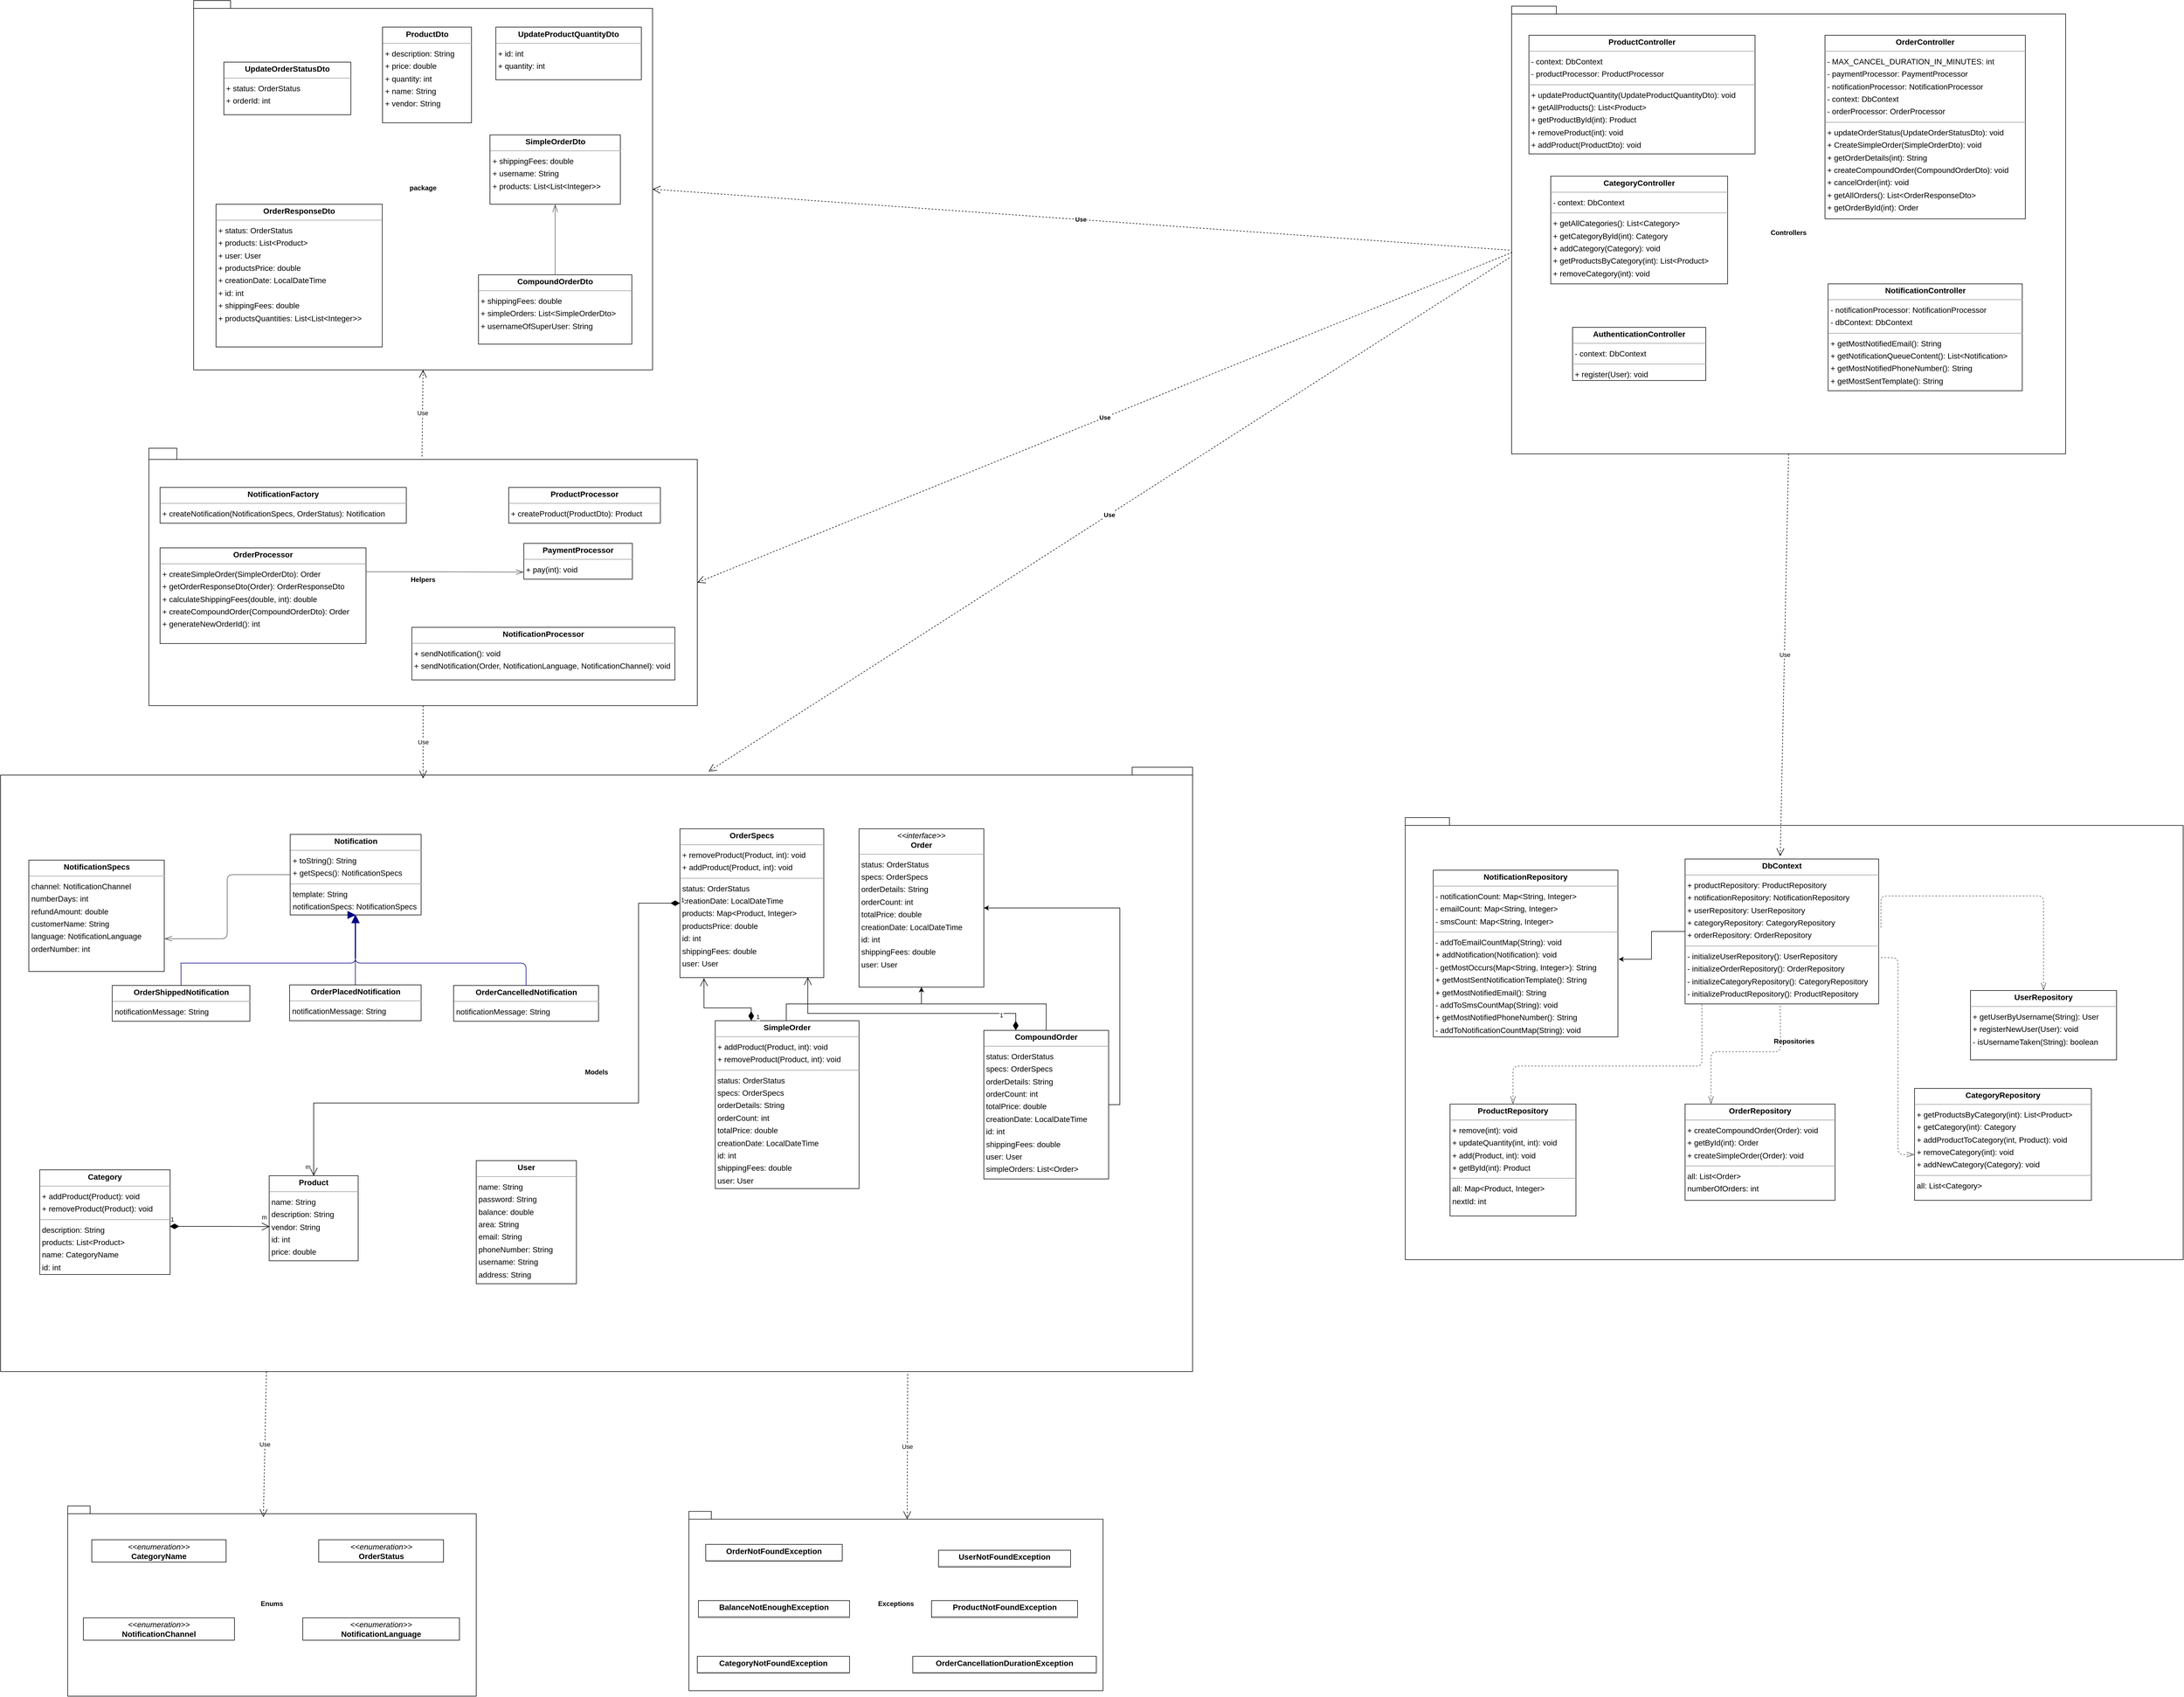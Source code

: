 <mxfile version="22.1.16" type="device">
  <diagram name="Page-1" id="X268kl-dL6FAhK9zcoyD">
    <mxGraphModel dx="5736" dy="8032" grid="1" gridSize="10" guides="1" tooltips="1" connect="1" arrows="1" fold="1" page="1" pageScale="1" pageWidth="4500" pageHeight="4500" math="0" shadow="0">
      <root>
        <mxCell id="0" />
        <mxCell id="1" parent="0" />
        <mxCell id="z_39Pu71ciSvkAZdyOoH-116" value="package" style="shape=folder;fontStyle=1;spacingTop=10;tabWidth=40;tabHeight=14;tabPosition=left;html=1;whiteSpace=wrap;" parent="1" vertex="1">
          <mxGeometry x="675" y="-3584" width="820" height="660" as="geometry" />
        </mxCell>
        <mxCell id="z_39Pu71ciSvkAZdyOoH-105" value="Controllers" style="shape=folder;fontStyle=1;spacingTop=10;tabWidth=40;tabHeight=14;tabPosition=left;html=1;whiteSpace=wrap;" parent="1" vertex="1">
          <mxGeometry x="3030" y="-3574" width="990" height="800" as="geometry" />
        </mxCell>
        <mxCell id="z_39Pu71ciSvkAZdyOoH-100" value="Repositories" style="shape=folder;fontStyle=1;spacingTop=10;tabWidth=40;tabHeight=14;tabPosition=left;html=1;whiteSpace=wrap;" parent="1" vertex="1">
          <mxGeometry x="2840" y="-2124" width="1390" height="790" as="geometry" />
        </mxCell>
        <mxCell id="z_39Pu71ciSvkAZdyOoH-70" value="Models" style="shape=folder;fontStyle=1;spacingTop=10;tabWidth=40;tabHeight=14;tabPosition=top;html=1;whiteSpace=wrap;" parent="1" vertex="1">
          <mxGeometry x="330" y="-2214" width="2130" height="1080" as="geometry" />
        </mxCell>
        <mxCell id="z_39Pu71ciSvkAZdyOoH-6" value="Enums" style="shape=folder;fontStyle=1;spacingTop=10;tabWidth=40;tabHeight=14;tabPosition=left;html=1;whiteSpace=wrap;" parent="1" vertex="1">
          <mxGeometry x="450" y="-894" width="730" height="340" as="geometry" />
        </mxCell>
        <mxCell id="z_39Pu71ciSvkAZdyOoH-2" value="&lt;p style=&quot;margin:0px;margin-top:4px;text-align:center;&quot;&gt;&lt;i&gt;&amp;lt;&amp;lt;enumeration&amp;gt;&amp;gt;&lt;/i&gt;&lt;br/&gt;&lt;b&gt;CategoryName&lt;/b&gt;&lt;/p&gt;&lt;hr size=&quot;1&quot;/&gt;&lt;p style=&quot;margin:0 0 0 4px;line-height:1.6;&quot;&gt;+ values(): CategoryName[]&lt;br/&gt;+ valueOf(String): CategoryName&lt;/p&gt;" style="verticalAlign=top;align=left;overflow=fill;fontSize=14;fontFamily=Helvetica;html=1;rounded=0;shadow=0;comic=0;labelBackgroundColor=none;strokeWidth=1;movable=1;resizable=1;rotatable=1;deletable=1;editable=1;locked=0;connectable=1;" parent="1" vertex="1">
          <mxGeometry x="493" y="-833.5" width="240" height="40" as="geometry" />
        </mxCell>
        <mxCell id="z_39Pu71ciSvkAZdyOoH-3" value="&lt;p style=&quot;margin:0px;margin-top:4px;text-align:center;&quot;&gt;&lt;i&gt;&amp;lt;&amp;lt;enumeration&amp;gt;&amp;gt;&lt;/i&gt;&lt;br/&gt;&lt;b&gt;NotificationChannel&lt;/b&gt;&lt;/p&gt;&lt;hr size=&quot;1&quot;/&gt;&lt;p style=&quot;margin:0 0 0 4px;line-height:1.6;&quot;&gt;+ valueOf(String): NotificationChannel&lt;br/&gt;+ values(): NotificationChannel[]&lt;/p&gt;" style="verticalAlign=top;align=left;overflow=fill;fontSize=14;fontFamily=Helvetica;html=1;rounded=0;shadow=0;comic=0;labelBackgroundColor=none;strokeWidth=1;" parent="1" vertex="1">
          <mxGeometry x="478" y="-694" width="270" height="40" as="geometry" />
        </mxCell>
        <mxCell id="z_39Pu71ciSvkAZdyOoH-4" value="&lt;p style=&quot;margin:0px;margin-top:4px;text-align:center;&quot;&gt;&lt;i&gt;&amp;lt;&amp;lt;enumeration&amp;gt;&amp;gt;&lt;/i&gt;&lt;br/&gt;&lt;b&gt;NotificationLanguage&lt;/b&gt;&lt;/p&gt;&lt;hr size=&quot;1&quot;/&gt;&lt;p style=&quot;margin:0 0 0 4px;line-height:1.6;&quot;&gt;+ values(): NotificationLanguage[]&lt;br/&gt;+ valueOf(String): NotificationLanguage&lt;/p&gt;" style="verticalAlign=top;align=left;overflow=fill;fontSize=14;fontFamily=Helvetica;html=1;rounded=0;shadow=0;comic=0;labelBackgroundColor=none;strokeWidth=1;" parent="1" vertex="1">
          <mxGeometry x="870" y="-694" width="280" height="40" as="geometry" />
        </mxCell>
        <mxCell id="z_39Pu71ciSvkAZdyOoH-5" value="&lt;p style=&quot;margin:0px;margin-top:4px;text-align:center;&quot;&gt;&lt;i&gt;&amp;lt;&amp;lt;enumeration&amp;gt;&amp;gt;&lt;/i&gt;&lt;br/&gt;&lt;b&gt;OrderStatus&lt;/b&gt;&lt;/p&gt;&lt;hr size=&quot;1&quot;/&gt;&lt;p style=&quot;margin:0 0 0 4px;line-height:1.6;&quot;&gt;+ values(): OrderStatus[]&lt;br/&gt;+ valueOf(String): OrderStatus&lt;/p&gt;" style="verticalAlign=top;align=left;overflow=fill;fontSize=14;fontFamily=Helvetica;html=1;rounded=0;shadow=0;comic=0;labelBackgroundColor=none;strokeWidth=1;" parent="1" vertex="1">
          <mxGeometry x="898.5" y="-833.5" width="223" height="40" as="geometry" />
        </mxCell>
        <mxCell id="z_39Pu71ciSvkAZdyOoH-13" value="Exceptions" style="shape=folder;fontStyle=1;spacingTop=10;tabWidth=40;tabHeight=14;tabPosition=left;html=1;whiteSpace=wrap;" parent="1" vertex="1">
          <mxGeometry x="1560" y="-884.25" width="740" height="320.5" as="geometry" />
        </mxCell>
        <mxCell id="z_39Pu71ciSvkAZdyOoH-7" value="&lt;p style=&quot;margin:0px;margin-top:4px;text-align:center;&quot;&gt;&lt;b&gt;BalanceNotEnoughException&lt;/b&gt;&lt;/p&gt;&lt;hr size=&quot;1&quot;/&gt;" style="verticalAlign=top;align=left;overflow=fill;fontSize=14;fontFamily=Helvetica;html=1;rounded=0;shadow=0;comic=0;labelBackgroundColor=none;strokeWidth=1;" parent="1" vertex="1">
          <mxGeometry x="1577" y="-724.75" width="270" height="30" as="geometry" />
        </mxCell>
        <mxCell id="z_39Pu71ciSvkAZdyOoH-8" value="&lt;p style=&quot;margin:0px;margin-top:4px;text-align:center;&quot;&gt;&lt;b&gt;CategoryNotFoundException&lt;/b&gt;&lt;/p&gt;&lt;hr size=&quot;1&quot;/&gt;" style="verticalAlign=top;align=left;overflow=fill;fontSize=14;fontFamily=Helvetica;html=1;rounded=0;shadow=0;comic=0;labelBackgroundColor=none;strokeWidth=1;" parent="1" vertex="1">
          <mxGeometry x="1575" y="-625.25" width="272" height="30" as="geometry" />
        </mxCell>
        <mxCell id="z_39Pu71ciSvkAZdyOoH-9" value="&lt;p style=&quot;margin:0px;margin-top:4px;text-align:center;&quot;&gt;&lt;b&gt;OrderCancellationDurationException&lt;/b&gt;&lt;/p&gt;&lt;hr size=&quot;1&quot;/&gt;" style="verticalAlign=top;align=left;overflow=fill;fontSize=14;fontFamily=Helvetica;html=1;rounded=0;shadow=0;comic=0;labelBackgroundColor=none;strokeWidth=1;" parent="1" vertex="1">
          <mxGeometry x="1960" y="-625.25" width="328" height="30" as="geometry" />
        </mxCell>
        <mxCell id="z_39Pu71ciSvkAZdyOoH-10" value="&lt;p style=&quot;margin:0px;margin-top:4px;text-align:center;&quot;&gt;&lt;b&gt;OrderNotFoundException&lt;/b&gt;&lt;/p&gt;&lt;hr size=&quot;1&quot;/&gt;" style="verticalAlign=top;align=left;overflow=fill;fontSize=14;fontFamily=Helvetica;html=1;rounded=0;shadow=0;comic=0;labelBackgroundColor=none;strokeWidth=1;" parent="1" vertex="1">
          <mxGeometry x="1590" y="-825.25" width="244" height="30" as="geometry" />
        </mxCell>
        <mxCell id="z_39Pu71ciSvkAZdyOoH-11" value="&lt;p style=&quot;margin:0px;margin-top:4px;text-align:center;&quot;&gt;&lt;b&gt;ProductNotFoundException&lt;/b&gt;&lt;/p&gt;&lt;hr size=&quot;1&quot;/&gt;" style="verticalAlign=top;align=left;overflow=fill;fontSize=14;fontFamily=Helvetica;html=1;rounded=0;shadow=0;comic=0;labelBackgroundColor=none;strokeWidth=1;" parent="1" vertex="1">
          <mxGeometry x="1993.5" y="-724.75" width="261" height="30" as="geometry" />
        </mxCell>
        <mxCell id="z_39Pu71ciSvkAZdyOoH-12" value="&lt;p style=&quot;margin:0px;margin-top:4px;text-align:center;&quot;&gt;&lt;b&gt;UserNotFoundException&lt;/b&gt;&lt;/p&gt;&lt;hr size=&quot;1&quot;/&gt;" style="verticalAlign=top;align=left;overflow=fill;fontSize=14;fontFamily=Helvetica;html=1;rounded=0;shadow=0;comic=0;labelBackgroundColor=none;strokeWidth=1;" parent="1" vertex="1">
          <mxGeometry x="2006" y="-814.75" width="236" height="30" as="geometry" />
        </mxCell>
        <mxCell id="z_39Pu71ciSvkAZdyOoH-24" value="Helpers" style="shape=folder;fontStyle=1;spacingTop=10;tabWidth=50;tabHeight=20;tabPosition=left;html=1;whiteSpace=wrap;" parent="1" vertex="1">
          <mxGeometry x="595" y="-2784" width="980" height="460" as="geometry" />
        </mxCell>
        <mxCell id="z_39Pu71ciSvkAZdyOoH-14" style="edgeStyle=orthogonalEdgeStyle;rounded=0;orthogonalLoop=1;jettySize=auto;html=1;exitX=0.5;exitY=1;exitDx=0;exitDy=0;" parent="1" source="z_39Pu71ciSvkAZdyOoH-7" target="z_39Pu71ciSvkAZdyOoH-7" edge="1">
          <mxGeometry relative="1" as="geometry" />
        </mxCell>
        <mxCell id="z_39Pu71ciSvkAZdyOoH-15" value="&lt;p style=&quot;margin:0px;margin-top:4px;text-align:center;&quot;&gt;&lt;b&gt;NotificationFactory&lt;/b&gt;&lt;/p&gt;&lt;hr size=&quot;1&quot;/&gt;&lt;p style=&quot;margin:0 0 0 4px;line-height:1.6;&quot;&gt;+ createNotification(NotificationSpecs, OrderStatus): Notification&lt;/p&gt;" style="verticalAlign=top;align=left;overflow=fill;fontSize=14;fontFamily=Helvetica;html=1;rounded=0;shadow=0;comic=0;labelBackgroundColor=none;strokeWidth=1;" parent="1" vertex="1">
          <mxGeometry x="615" y="-2714" width="440" height="64" as="geometry" />
        </mxCell>
        <mxCell id="z_39Pu71ciSvkAZdyOoH-16" value="&lt;p style=&quot;margin:0px;margin-top:4px;text-align:center;&quot;&gt;&lt;b&gt;NotificationProcessor&lt;/b&gt;&lt;/p&gt;&lt;hr size=&quot;1&quot;/&gt;&lt;p style=&quot;margin:0 0 0 4px;line-height:1.6;&quot;&gt;+ sendNotification(): void&lt;br/&gt;+ sendNotification(Order, NotificationLanguage, NotificationChannel): void&lt;/p&gt;" style="verticalAlign=top;align=left;overflow=fill;fontSize=14;fontFamily=Helvetica;html=1;rounded=0;shadow=0;comic=0;labelBackgroundColor=none;strokeWidth=1;" parent="1" vertex="1">
          <mxGeometry x="1065" y="-2464" width="470" height="94" as="geometry" />
        </mxCell>
        <mxCell id="z_39Pu71ciSvkAZdyOoH-17" value="&lt;p style=&quot;margin:0px;margin-top:4px;text-align:center;&quot;&gt;&lt;b&gt;OrderProcessor&lt;/b&gt;&lt;/p&gt;&lt;hr size=&quot;1&quot;/&gt;&lt;p style=&quot;margin:0 0 0 4px;line-height:1.6;&quot;&gt;+ createSimpleOrder(SimpleOrderDto): Order&lt;br/&gt;+ getOrderResponseDto(Order): OrderResponseDto&lt;br/&gt;+ calculateShippingFees(double, int): double&lt;br/&gt;+ createCompoundOrder(CompoundOrderDto): Order&lt;br/&gt;+ generateNewOrderId(): int&lt;/p&gt;" style="verticalAlign=top;align=left;overflow=fill;fontSize=14;fontFamily=Helvetica;html=1;rounded=0;shadow=0;comic=0;labelBackgroundColor=none;strokeWidth=1;" parent="1" vertex="1">
          <mxGeometry x="615" y="-2606" width="368" height="171" as="geometry" />
        </mxCell>
        <mxCell id="z_39Pu71ciSvkAZdyOoH-18" value="&lt;p style=&quot;margin:0px;margin-top:4px;text-align:center;&quot;&gt;&lt;b&gt;PaymentProcessor&lt;/b&gt;&lt;/p&gt;&lt;hr size=&quot;1&quot;/&gt;&lt;p style=&quot;margin:0 0 0 4px;line-height:1.6;&quot;&gt;+ pay(int): void&lt;/p&gt;" style="verticalAlign=top;align=left;overflow=fill;fontSize=14;fontFamily=Helvetica;html=1;rounded=0;shadow=0;comic=0;labelBackgroundColor=none;strokeWidth=1;" parent="1" vertex="1">
          <mxGeometry x="1265" y="-2614" width="194" height="64" as="geometry" />
        </mxCell>
        <mxCell id="z_39Pu71ciSvkAZdyOoH-19" value="&lt;p style=&quot;margin:0px;margin-top:4px;text-align:center;&quot;&gt;&lt;b&gt;ProductProcessor&lt;/b&gt;&lt;/p&gt;&lt;hr size=&quot;1&quot;/&gt;&lt;p style=&quot;margin:0 0 0 4px;line-height:1.6;&quot;&gt;+ createProduct(ProductDto): Product&lt;/p&gt;" style="verticalAlign=top;align=left;overflow=fill;fontSize=14;fontFamily=Helvetica;html=1;rounded=0;shadow=0;comic=0;labelBackgroundColor=none;strokeWidth=1;" parent="1" vertex="1">
          <mxGeometry x="1238" y="-2714" width="271" height="64" as="geometry" />
        </mxCell>
        <mxCell id="z_39Pu71ciSvkAZdyOoH-20" value="" style="html=1;rounded=1;edgeStyle=orthogonalEdgeStyle;dashed=0;startArrow=diamondThinstartSize=12;endArrow=openThin;endSize=12;strokeColor=#595959;exitX=1;exitY=0.25;exitDx=0;exitDy=0;entryX=0.000;entryY=0.803;entryDx=0;entryDy=0;" parent="1" source="z_39Pu71ciSvkAZdyOoH-17" target="z_39Pu71ciSvkAZdyOoH-18" edge="1">
          <mxGeometry width="50" height="50" relative="1" as="geometry">
            <Array as="points" />
          </mxGeometry>
        </mxCell>
        <mxCell id="z_39Pu71ciSvkAZdyOoH-25" value="&lt;p style=&quot;margin:0px;margin-top:4px;text-align:center;&quot;&gt;&lt;b&gt;Category&lt;/b&gt;&lt;/p&gt;&lt;hr size=&quot;1&quot;/&gt;&lt;p style=&quot;margin:0 0 0 4px;line-height:1.6;&quot;&gt;+ addProduct(Product): void&lt;br/&gt;+ removeProduct(Product): void&lt;/p&gt;&lt;hr size=&quot;1&quot;/&gt;&lt;p style=&quot;margin:0 0 0 4px;line-height:1.6;&quot;&gt; description: String&lt;br/&gt; products: List&amp;lt;Product&amp;gt;&lt;br/&gt; name: CategoryName&lt;br/&gt; id: int&lt;/p&gt;" style="verticalAlign=top;align=left;overflow=fill;fontSize=14;fontFamily=Helvetica;html=1;rounded=0;shadow=0;comic=0;labelBackgroundColor=none;strokeWidth=1;" parent="1" vertex="1">
          <mxGeometry x="400" y="-1494.5" width="233" height="187" as="geometry" />
        </mxCell>
        <mxCell id="ZYc5shfy5ZzfJf_vbFoQ-31" style="edgeStyle=orthogonalEdgeStyle;rounded=0;orthogonalLoop=1;jettySize=auto;html=1;exitX=0.5;exitY=0;exitDx=0;exitDy=0;entryX=0.5;entryY=1;entryDx=0;entryDy=0;" parent="1" source="z_39Pu71ciSvkAZdyOoH-26" target="z_39Pu71ciSvkAZdyOoH-29" edge="1">
          <mxGeometry relative="1" as="geometry">
            <Array as="points">
              <mxPoint x="2198.97" y="-1791" />
              <mxPoint x="1974.97" y="-1791" />
            </Array>
          </mxGeometry>
        </mxCell>
        <mxCell id="ZYc5shfy5ZzfJf_vbFoQ-32" style="edgeStyle=orthogonalEdgeStyle;rounded=0;orthogonalLoop=1;jettySize=auto;html=1;exitX=1;exitY=0.5;exitDx=0;exitDy=0;entryX=1;entryY=0.5;entryDx=0;entryDy=0;" parent="1" source="z_39Pu71ciSvkAZdyOoH-26" target="z_39Pu71ciSvkAZdyOoH-29" edge="1">
          <mxGeometry relative="1" as="geometry" />
        </mxCell>
        <mxCell id="z_39Pu71ciSvkAZdyOoH-26" value="&lt;p style=&quot;margin:0px;margin-top:4px;text-align:center;&quot;&gt;&lt;b&gt;CompoundOrder&lt;/b&gt;&lt;/p&gt;&lt;hr size=&quot;1&quot;/&gt;&lt;p style=&quot;margin:0 0 0 4px;line-height:1.6;&quot;&gt; status: OrderStatus&lt;br/&gt; specs: OrderSpecs&lt;br/&gt; orderDetails: String&lt;br/&gt; orderCount: int&lt;br/&gt; totalPrice: double&lt;br/&gt; creationDate: LocalDateTime&lt;br/&gt; id: int&lt;br/&gt; shippingFees: double&lt;br/&gt; user: User&lt;br/&gt; simpleOrders: List&amp;lt;Order&amp;gt;&lt;/p&gt;" style="verticalAlign=top;align=left;overflow=fill;fontSize=14;fontFamily=Helvetica;html=1;rounded=0;shadow=0;comic=0;labelBackgroundColor=none;strokeWidth=1;" parent="1" vertex="1">
          <mxGeometry x="2086.97" y="-1743.75" width="223" height="265.5" as="geometry" />
        </mxCell>
        <mxCell id="z_39Pu71ciSvkAZdyOoH-27" value="&lt;p style=&quot;margin:0px;margin-top:4px;text-align:center;&quot;&gt;&lt;b&gt;Notification&lt;/b&gt;&lt;/p&gt;&lt;hr size=&quot;1&quot;&gt;&lt;p style=&quot;margin:0 0 0 4px;line-height:1.6;&quot;&gt;+ toString(): String&lt;/p&gt;&lt;p style=&quot;margin:0 0 0 4px;line-height:1.6;&quot;&gt;+ getSpecs(): NotificationSpecs&lt;/p&gt;&lt;hr size=&quot;1&quot;&gt;&lt;p style=&quot;margin:0 0 0 4px;line-height:1.6;&quot;&gt; template: String&lt;br&gt; notificationSpecs: NotificationSpecs&lt;/p&gt;" style="verticalAlign=top;align=left;overflow=fill;fontSize=14;fontFamily=Helvetica;html=1;rounded=0;shadow=0;comic=0;labelBackgroundColor=none;strokeWidth=1;" parent="1" vertex="1">
          <mxGeometry x="847.5" y="-2094" width="234" height="144" as="geometry" />
        </mxCell>
        <mxCell id="z_39Pu71ciSvkAZdyOoH-28" value="&lt;p style=&quot;margin:0px;margin-top:4px;text-align:center;&quot;&gt;&lt;b&gt;NotificationSpecs&lt;/b&gt;&lt;/p&gt;&lt;hr size=&quot;1&quot;/&gt;&lt;p style=&quot;margin:0 0 0 4px;line-height:1.6;&quot;&gt; channel: NotificationChannel&lt;br/&gt; numberDays: int&lt;br/&gt; refundAmount: double&lt;br/&gt; customerName: String&lt;br/&gt; language: NotificationLanguage&lt;br/&gt; orderNumber: int&lt;/p&gt;" style="verticalAlign=top;align=left;overflow=fill;fontSize=14;fontFamily=Helvetica;html=1;rounded=0;shadow=0;comic=0;labelBackgroundColor=none;strokeWidth=1;" parent="1" vertex="1">
          <mxGeometry x="380.5" y="-2048" width="242" height="199" as="geometry" />
        </mxCell>
        <mxCell id="z_39Pu71ciSvkAZdyOoH-29" value="&lt;p style=&quot;margin:0px;margin-top:4px;text-align:center;&quot;&gt;&lt;i&gt;&amp;lt;&amp;lt;interface&amp;gt;&amp;gt;&lt;/i&gt;&lt;br/&gt;&lt;b&gt;Order&lt;/b&gt;&lt;/p&gt;&lt;hr size=&quot;1&quot;/&gt;&lt;p style=&quot;margin:0 0 0 4px;line-height:1.6;&quot;&gt; status: OrderStatus&lt;br/&gt; specs: OrderSpecs&lt;br/&gt; orderDetails: String&lt;br/&gt; orderCount: int&lt;br/&gt; totalPrice: double&lt;br/&gt; creationDate: LocalDateTime&lt;br/&gt; id: int&lt;br/&gt; shippingFees: double&lt;br/&gt; user: User&lt;/p&gt;" style="verticalAlign=top;align=left;overflow=fill;fontSize=14;fontFamily=Helvetica;html=1;rounded=0;shadow=0;comic=0;labelBackgroundColor=none;strokeWidth=1;" parent="1" vertex="1">
          <mxGeometry x="1863.97" y="-2104" width="223" height="283" as="geometry" />
        </mxCell>
        <mxCell id="z_39Pu71ciSvkAZdyOoH-30" value="&lt;p style=&quot;margin:0px;margin-top:4px;text-align:center;&quot;&gt;&lt;b&gt;OrderCancelledNotification&lt;/b&gt;&lt;/p&gt;&lt;hr size=&quot;1&quot;/&gt;&lt;p style=&quot;margin:0 0 0 4px;line-height:1.6;&quot;&gt; notificationMessage: String&lt;/p&gt;" style="verticalAlign=top;align=left;overflow=fill;fontSize=14;fontFamily=Helvetica;html=1;rounded=0;shadow=0;comic=0;labelBackgroundColor=none;strokeWidth=1;" parent="1" vertex="1">
          <mxGeometry x="1139.5" y="-1824" width="259" height="64" as="geometry" />
        </mxCell>
        <mxCell id="z_39Pu71ciSvkAZdyOoH-31" value="&lt;p style=&quot;margin:0px;margin-top:4px;text-align:center;&quot;&gt;&lt;b&gt;OrderPlacedNotification&lt;/b&gt;&lt;/p&gt;&lt;hr size=&quot;1&quot;/&gt;&lt;p style=&quot;margin:0 0 0 4px;line-height:1.6;&quot;&gt; notificationMessage: String&lt;/p&gt;" style="verticalAlign=top;align=left;overflow=fill;fontSize=14;fontFamily=Helvetica;html=1;rounded=0;shadow=0;comic=0;labelBackgroundColor=none;strokeWidth=1;" parent="1" vertex="1">
          <mxGeometry x="846.5" y="-1825" width="235" height="64" as="geometry" />
        </mxCell>
        <mxCell id="z_39Pu71ciSvkAZdyOoH-32" value="&lt;p style=&quot;margin:0px;margin-top:4px;text-align:center;&quot;&gt;&lt;b&gt;OrderShippedNotification&lt;/b&gt;&lt;/p&gt;&lt;hr size=&quot;1&quot;/&gt;&lt;p style=&quot;margin:0 0 0 4px;line-height:1.6;&quot;&gt; notificationMessage: String&lt;/p&gt;" style="verticalAlign=top;align=left;overflow=fill;fontSize=14;fontFamily=Helvetica;html=1;rounded=0;shadow=0;comic=0;labelBackgroundColor=none;strokeWidth=1;" parent="1" vertex="1">
          <mxGeometry x="529.5" y="-1824" width="246" height="64" as="geometry" />
        </mxCell>
        <mxCell id="z_39Pu71ciSvkAZdyOoH-33" value="&lt;p style=&quot;margin:0px;margin-top:4px;text-align:center;&quot;&gt;&lt;b&gt;OrderSpecs&lt;/b&gt;&lt;/p&gt;&lt;hr size=&quot;1&quot;/&gt;&lt;p style=&quot;margin:0 0 0 4px;line-height:1.6;&quot;&gt;+ removeProduct(Product, int): void&lt;br/&gt;+ addProduct(Product, int): void&lt;/p&gt;&lt;hr size=&quot;1&quot;/&gt;&lt;p style=&quot;margin:0 0 0 4px;line-height:1.6;&quot;&gt; status: OrderStatus&lt;br/&gt; creationDate: LocalDateTime&lt;br/&gt; products: Map&amp;lt;Product, Integer&amp;gt;&lt;br/&gt; productsPrice: double&lt;br/&gt; id: int&lt;br/&gt; shippingFees: double&lt;br/&gt; user: User&lt;/p&gt;" style="verticalAlign=top;align=left;overflow=fill;fontSize=14;fontFamily=Helvetica;html=1;rounded=0;shadow=0;comic=0;labelBackgroundColor=none;strokeWidth=1;" parent="1" vertex="1">
          <mxGeometry x="1543.97" y="-2104" width="257" height="266" as="geometry" />
        </mxCell>
        <mxCell id="z_39Pu71ciSvkAZdyOoH-34" value="&lt;p style=&quot;margin:0px;margin-top:4px;text-align:center;&quot;&gt;&lt;b&gt;Product&lt;/b&gt;&lt;/p&gt;&lt;hr size=&quot;1&quot;/&gt;&lt;p style=&quot;margin:0 0 0 4px;line-height:1.6;&quot;&gt; name: String&lt;br/&gt; description: String&lt;br/&gt; vendor: String&lt;br/&gt; id: int&lt;br/&gt; price: double&lt;/p&gt;" style="verticalAlign=top;align=left;overflow=fill;fontSize=14;fontFamily=Helvetica;html=1;rounded=0;shadow=0;comic=0;labelBackgroundColor=none;strokeWidth=1;" parent="1" vertex="1">
          <mxGeometry x="810" y="-1484" width="159" height="152" as="geometry" />
        </mxCell>
        <mxCell id="ZYc5shfy5ZzfJf_vbFoQ-29" style="edgeStyle=orthogonalEdgeStyle;rounded=0;orthogonalLoop=1;jettySize=auto;html=1;exitX=0.5;exitY=0;exitDx=0;exitDy=0;entryX=0.5;entryY=1;entryDx=0;entryDy=0;" parent="1" target="z_39Pu71ciSvkAZdyOoH-29" edge="1">
          <mxGeometry relative="1" as="geometry">
            <mxPoint x="1735.47" y="-1761" as="sourcePoint" />
            <Array as="points">
              <mxPoint x="1733.97" y="-1761" />
              <mxPoint x="1733.97" y="-1791" />
              <mxPoint x="1974.97" y="-1791" />
            </Array>
          </mxGeometry>
        </mxCell>
        <mxCell id="z_39Pu71ciSvkAZdyOoH-35" value="&lt;p style=&quot;margin:0px;margin-top:4px;text-align:center;&quot;&gt;&lt;b&gt;SimpleOrder&lt;/b&gt;&lt;/p&gt;&lt;hr size=&quot;1&quot;/&gt;&lt;p style=&quot;margin:0 0 0 4px;line-height:1.6;&quot;&gt;+ addProduct(Product, int): void&lt;br/&gt;+ removeProduct(Product, int): void&lt;/p&gt;&lt;hr size=&quot;1&quot;/&gt;&lt;p style=&quot;margin:0 0 0 4px;line-height:1.6;&quot;&gt; status: OrderStatus&lt;br/&gt; specs: OrderSpecs&lt;br/&gt; orderDetails: String&lt;br/&gt; orderCount: int&lt;br/&gt; totalPrice: double&lt;br/&gt; creationDate: LocalDateTime&lt;br/&gt; id: int&lt;br/&gt; shippingFees: double&lt;br/&gt; user: User&lt;/p&gt;" style="verticalAlign=top;align=left;overflow=fill;fontSize=14;fontFamily=Helvetica;html=1;rounded=0;shadow=0;comic=0;labelBackgroundColor=none;strokeWidth=1;" parent="1" vertex="1">
          <mxGeometry x="1607.03" y="-1761" width="257" height="300" as="geometry" />
        </mxCell>
        <mxCell id="z_39Pu71ciSvkAZdyOoH-36" value="&lt;p style=&quot;margin:0px;margin-top:4px;text-align:center;&quot;&gt;&lt;b&gt;User&lt;/b&gt;&lt;/p&gt;&lt;hr size=&quot;1&quot;/&gt;&lt;p style=&quot;margin:0 0 0 4px;line-height:1.6;&quot;&gt; name: String&lt;br/&gt; password: String&lt;br/&gt; balance: double&lt;br/&gt; area: String&lt;br/&gt; email: String&lt;br/&gt; phoneNumber: String&lt;br/&gt; username: String&lt;br/&gt; address: String&lt;/p&gt;" style="verticalAlign=top;align=left;overflow=fill;fontSize=14;fontFamily=Helvetica;html=1;rounded=0;shadow=0;comic=0;labelBackgroundColor=none;strokeWidth=1;" parent="1" vertex="1">
          <mxGeometry x="1180" y="-1511" width="179" height="220" as="geometry" />
        </mxCell>
        <mxCell id="z_39Pu71ciSvkAZdyOoH-50" value="" style="html=1;rounded=1;edgeStyle=orthogonalEdgeStyle;dashed=0;startArrow=diamondThinstartSize=12;endArrow=openThin;endSize=12;strokeColor=#595959;exitX=0.000;exitY=0.500;exitDx=0;exitDy=0;entryX=1.000;entryY=0.706;entryDx=0;entryDy=0;" parent="1" source="z_39Pu71ciSvkAZdyOoH-27" target="z_39Pu71ciSvkAZdyOoH-28" edge="1">
          <mxGeometry width="50" height="50" relative="1" as="geometry">
            <Array as="points" />
          </mxGeometry>
        </mxCell>
        <mxCell id="z_39Pu71ciSvkAZdyOoH-54" value="" style="html=1;rounded=1;edgeStyle=orthogonalEdgeStyle;dashed=0;startArrow=none;endArrow=block;endSize=12;strokeColor=#000082;exitX=0.500;exitY=0.000;exitDx=0;exitDy=0;entryX=0.500;entryY=1.000;entryDx=0;entryDy=0;" parent="1" source="z_39Pu71ciSvkAZdyOoH-30" target="z_39Pu71ciSvkAZdyOoH-27" edge="1">
          <mxGeometry width="50" height="50" relative="1" as="geometry">
            <Array as="points">
              <mxPoint x="1269.5" y="-1864" />
              <mxPoint x="963.5" y="-1864" />
            </Array>
          </mxGeometry>
        </mxCell>
        <mxCell id="z_39Pu71ciSvkAZdyOoH-55" value="" style="html=1;rounded=1;edgeStyle=orthogonalEdgeStyle;dashed=0;startArrow=none;endArrow=block;endSize=12;strokeColor=#000082;exitX=0.5;exitY=0;exitDx=0;exitDy=0;" parent="1" source="z_39Pu71ciSvkAZdyOoH-31" edge="1">
          <mxGeometry width="50" height="50" relative="1" as="geometry">
            <Array as="points">
              <mxPoint x="964" y="-1880" />
              <mxPoint x="964" y="-1880" />
            </Array>
            <mxPoint x="962" y="-1824" as="sourcePoint" />
            <mxPoint x="964" y="-1950" as="targetPoint" />
          </mxGeometry>
        </mxCell>
        <mxCell id="z_39Pu71ciSvkAZdyOoH-56" value="" style="html=1;rounded=1;edgeStyle=orthogonalEdgeStyle;dashed=0;startArrow=none;endArrow=block;endSize=12;strokeColor=#000082;exitX=0.500;exitY=0.000;exitDx=0;exitDy=0;entryX=0.500;entryY=1.000;entryDx=0;entryDy=0;" parent="1" source="z_39Pu71ciSvkAZdyOoH-32" target="z_39Pu71ciSvkAZdyOoH-27" edge="1">
          <mxGeometry width="50" height="50" relative="1" as="geometry">
            <Array as="points">
              <mxPoint x="651.5" y="-1864" />
              <mxPoint x="963.5" y="-1864" />
            </Array>
          </mxGeometry>
        </mxCell>
        <mxCell id="z_39Pu71ciSvkAZdyOoH-71" value="&lt;p style=&quot;margin:0px;margin-top:4px;text-align:center;&quot;&gt;&lt;b&gt;CategoryRepository&lt;/b&gt;&lt;/p&gt;&lt;hr size=&quot;1&quot;/&gt;&lt;p style=&quot;margin:0 0 0 4px;line-height:1.6;&quot;&gt;+ getProductsByCategory(int): List&amp;lt;Product&amp;gt;&lt;br/&gt;+ getCategory(int): Category&lt;br/&gt;+ addProductToCategory(int, Product): void&lt;br/&gt;+ removeCategory(int): void&lt;br/&gt;+ addNewCategory(Category): void&lt;/p&gt;&lt;hr size=&quot;1&quot;/&gt;&lt;p style=&quot;margin:0 0 0 4px;line-height:1.6;&quot;&gt; all: List&amp;lt;Category&amp;gt;&lt;/p&gt;" style="verticalAlign=top;align=left;overflow=fill;fontSize=14;fontFamily=Helvetica;html=1;rounded=0;shadow=0;comic=0;labelBackgroundColor=none;strokeWidth=1;" parent="1" vertex="1">
          <mxGeometry x="3750" y="-1640" width="316" height="200" as="geometry" />
        </mxCell>
        <mxCell id="z_39Pu71ciSvkAZdyOoH-73" value="&lt;p style=&quot;margin:0px;margin-top:4px;text-align:center;&quot;&gt;&lt;b&gt;OrderRepository&lt;/b&gt;&lt;/p&gt;&lt;hr size=&quot;1&quot;/&gt;&lt;p style=&quot;margin:0 0 0 4px;line-height:1.6;&quot;&gt;+ createCompoundOrder(Order): void&lt;br/&gt;+ getById(int): Order&lt;br/&gt;+ createSimpleOrder(Order): void&lt;/p&gt;&lt;hr size=&quot;1&quot;/&gt;&lt;p style=&quot;margin:0 0 0 4px;line-height:1.6;&quot;&gt; all: List&amp;lt;Order&amp;gt;&lt;br/&gt; numberOfOrders: int&lt;/p&gt;" style="verticalAlign=top;align=left;overflow=fill;fontSize=14;fontFamily=Helvetica;html=1;rounded=0;shadow=0;comic=0;labelBackgroundColor=none;strokeWidth=1;" parent="1" vertex="1">
          <mxGeometry x="3340" y="-1612" width="268" height="172" as="geometry" />
        </mxCell>
        <mxCell id="z_39Pu71ciSvkAZdyOoH-74" value="&lt;p style=&quot;margin:0px;margin-top:4px;text-align:center;&quot;&gt;&lt;b&gt;ProductRepository&lt;/b&gt;&lt;/p&gt;&lt;hr size=&quot;1&quot;/&gt;&lt;p style=&quot;margin:0 0 0 4px;line-height:1.6;&quot;&gt;+ remove(int): void&lt;br/&gt;+ updateQuantity(int, int): void&lt;br/&gt;+ add(Product, int): void&lt;br/&gt;+ getById(int): Product&lt;/p&gt;&lt;hr size=&quot;1&quot;/&gt;&lt;p style=&quot;margin:0 0 0 4px;line-height:1.6;&quot;&gt; all: Map&amp;lt;Product, Integer&amp;gt;&lt;br/&gt; nextId: int&lt;/p&gt;" style="verticalAlign=top;align=left;overflow=fill;fontSize=14;fontFamily=Helvetica;html=1;rounded=0;shadow=0;comic=0;labelBackgroundColor=none;strokeWidth=1;" parent="1" vertex="1">
          <mxGeometry x="2920" y="-1612" width="225" height="200" as="geometry" />
        </mxCell>
        <mxCell id="z_39Pu71ciSvkAZdyOoH-75" value="&lt;p style=&quot;margin:0px;margin-top:4px;text-align:center;&quot;&gt;&lt;b&gt;UserRepository&lt;/b&gt;&lt;/p&gt;&lt;hr size=&quot;1&quot;/&gt;&lt;p style=&quot;margin:0 0 0 4px;line-height:1.6;&quot;&gt;+ getUserByUsername(String): User&lt;br/&gt;+ registerNewUser(User): void&lt;br/&gt;- isUsernameTaken(String): boolean&lt;/p&gt;" style="verticalAlign=top;align=left;overflow=fill;fontSize=14;fontFamily=Helvetica;html=1;rounded=0;shadow=0;comic=0;labelBackgroundColor=none;strokeWidth=1;" parent="1" vertex="1">
          <mxGeometry x="3850" y="-1815" width="261" height="124" as="geometry" />
        </mxCell>
        <mxCell id="z_39Pu71ciSvkAZdyOoH-80" value="" style="html=1;rounded=1;edgeStyle=orthogonalEdgeStyle;dashed=1;startArrow=none;endArrow=openThin;endSize=12;strokeColor=#595959;exitX=1.000;exitY=0.710;exitDx=0;exitDy=0;entryX=0.000;entryY=0.591;entryDx=0;entryDy=0;" parent="1" target="z_39Pu71ciSvkAZdyOoH-71" edge="1">
          <mxGeometry width="50" height="50" relative="1" as="geometry">
            <Array as="points" />
            <mxPoint x="3690" y="-1873.95" as="sourcePoint" />
          </mxGeometry>
        </mxCell>
        <mxCell id="z_39Pu71ciSvkAZdyOoH-86" value="" style="html=1;rounded=1;edgeStyle=orthogonalEdgeStyle;dashed=1;startArrow=none;endArrow=openThin;endSize=12;strokeColor=#595959;entryX=0.173;entryY=0.000;entryDx=0;entryDy=0;" parent="1" target="z_39Pu71ciSvkAZdyOoH-73" edge="1">
          <mxGeometry width="50" height="50" relative="1" as="geometry">
            <Array as="points" />
            <mxPoint x="3510.0" y="-1800" as="sourcePoint" />
          </mxGeometry>
        </mxCell>
        <mxCell id="z_39Pu71ciSvkAZdyOoH-92" value="" style="html=1;rounded=1;edgeStyle=orthogonalEdgeStyle;dashed=1;startArrow=none;endArrow=openThin;endSize=12;strokeColor=#595959;exitX=0.087;exitY=1.004;exitDx=0;exitDy=0;entryX=0.5;entryY=0;entryDx=0;entryDy=0;exitPerimeter=0;" parent="1" source="ozPsrXtaEzwnSQiqV_UA-1" target="z_39Pu71ciSvkAZdyOoH-74" edge="1">
          <mxGeometry width="50" height="50" relative="1" as="geometry">
            <Array as="points">
              <mxPoint x="3370" y="-1680" />
              <mxPoint x="3033" y="-1680" />
            </Array>
            <mxPoint x="3330" y="-1927.5" as="sourcePoint" />
          </mxGeometry>
        </mxCell>
        <mxCell id="z_39Pu71ciSvkAZdyOoH-98" value="" style="html=1;rounded=1;edgeStyle=orthogonalEdgeStyle;dashed=1;startArrow=none;endArrow=openThin;endSize=12;strokeColor=#595959;exitX=1;exitY=0.5;exitDx=0;exitDy=0;entryX=0.5;entryY=0;entryDx=0;entryDy=0;" parent="1" target="z_39Pu71ciSvkAZdyOoH-75" edge="1">
          <mxGeometry width="50" height="50" relative="1" as="geometry">
            <Array as="points">
              <mxPoint x="3980" y="-1984" />
            </Array>
            <mxPoint x="3690" y="-1927.5" as="sourcePoint" />
          </mxGeometry>
        </mxCell>
        <mxCell id="z_39Pu71ciSvkAZdyOoH-101" value="&lt;p style=&quot;margin:0px;margin-top:4px;text-align:center;&quot;&gt;&lt;b&gt;AuthenticationController&lt;/b&gt;&lt;/p&gt;&lt;hr size=&quot;1&quot;/&gt;&lt;p style=&quot;margin:0 0 0 4px;line-height:1.6;&quot;&gt;- context: DbContext&lt;/p&gt;&lt;hr size=&quot;1&quot;/&gt;&lt;p style=&quot;margin:0 0 0 4px;line-height:1.6;&quot;&gt;+ register(User): void&lt;/p&gt;" style="verticalAlign=top;align=left;overflow=fill;fontSize=14;fontFamily=Helvetica;html=1;rounded=0;shadow=0;comic=0;labelBackgroundColor=none;strokeWidth=1;" parent="1" vertex="1">
          <mxGeometry x="3139" y="-3000" width="238" height="95" as="geometry" />
        </mxCell>
        <mxCell id="z_39Pu71ciSvkAZdyOoH-102" value="&lt;p style=&quot;margin:0px;margin-top:4px;text-align:center;&quot;&gt;&lt;b&gt;CategoryController&lt;/b&gt;&lt;/p&gt;&lt;hr size=&quot;1&quot;/&gt;&lt;p style=&quot;margin:0 0 0 4px;line-height:1.6;&quot;&gt;- context: DbContext&lt;/p&gt;&lt;hr size=&quot;1&quot;/&gt;&lt;p style=&quot;margin:0 0 0 4px;line-height:1.6;&quot;&gt;+ getAllCategories(): List&amp;lt;Category&amp;gt;&lt;br/&gt;+ getCategoryById(int): Category&lt;br/&gt;+ addCategory(Category): void&lt;br/&gt;+ getProductsByCategory(int): List&amp;lt;Product&amp;gt;&lt;br/&gt;+ removeCategory(int): void&lt;/p&gt;" style="verticalAlign=top;align=left;overflow=fill;fontSize=14;fontFamily=Helvetica;html=1;rounded=0;shadow=0;comic=0;labelBackgroundColor=none;strokeWidth=1;" parent="1" vertex="1">
          <mxGeometry x="3100" y="-3270.25" width="316" height="192.5" as="geometry" />
        </mxCell>
        <mxCell id="z_39Pu71ciSvkAZdyOoH-103" value="&lt;p style=&quot;margin:0px;margin-top:4px;text-align:center;&quot;&gt;&lt;b&gt;OrderController&lt;/b&gt;&lt;/p&gt;&lt;hr size=&quot;1&quot;/&gt;&lt;p style=&quot;margin:0 0 0 4px;line-height:1.6;&quot;&gt;- MAX_CANCEL_DURATION_IN_MINUTES: int&lt;br/&gt;- paymentProcessor: PaymentProcessor&lt;br/&gt;- notificationProcessor: NotificationProcessor&lt;br/&gt;- context: DbContext&lt;br/&gt;- orderProcessor: OrderProcessor&lt;/p&gt;&lt;hr size=&quot;1&quot;/&gt;&lt;p style=&quot;margin:0 0 0 4px;line-height:1.6;&quot;&gt;+ updateOrderStatus(UpdateOrderStatusDto): void&lt;br/&gt;+ CreateSimpleOrder(SimpleOrderDto): void&lt;br/&gt;+ getOrderDetails(int): String&lt;br/&gt;+ createCompoundOrder(CompoundOrderDto): void&lt;br/&gt;+ cancelOrder(int): void&lt;br/&gt;+ getAllOrders(): List&amp;lt;OrderResponseDto&amp;gt;&lt;br/&gt;+ getOrderById(int): Order&lt;/p&gt;" style="verticalAlign=top;align=left;overflow=fill;fontSize=14;fontFamily=Helvetica;html=1;rounded=0;shadow=0;comic=0;labelBackgroundColor=none;strokeWidth=1;" parent="1" vertex="1">
          <mxGeometry x="3590" y="-3522" width="358" height="328" as="geometry" />
        </mxCell>
        <mxCell id="z_39Pu71ciSvkAZdyOoH-104" value="&lt;p style=&quot;margin:0px;margin-top:4px;text-align:center;&quot;&gt;&lt;b&gt;ProductController&lt;/b&gt;&lt;/p&gt;&lt;hr size=&quot;1&quot;/&gt;&lt;p style=&quot;margin:0 0 0 4px;line-height:1.6;&quot;&gt;- context: DbContext&lt;br/&gt;- productProcessor: ProductProcessor&lt;/p&gt;&lt;hr size=&quot;1&quot;/&gt;&lt;p style=&quot;margin:0 0 0 4px;line-height:1.6;&quot;&gt;+ updateProductQuantity(UpdateProductQuantityDto): void&lt;br/&gt;+ getAllProducts(): List&amp;lt;Product&amp;gt;&lt;br/&gt;+ getProductById(int): Product&lt;br/&gt;+ removeProduct(int): void&lt;br/&gt;+ addProduct(ProductDto): void&lt;/p&gt;" style="verticalAlign=top;align=left;overflow=fill;fontSize=14;fontFamily=Helvetica;html=1;rounded=0;shadow=0;comic=0;labelBackgroundColor=none;strokeWidth=1;" parent="1" vertex="1">
          <mxGeometry x="3061" y="-3522" width="404" height="212" as="geometry" />
        </mxCell>
        <mxCell id="z_39Pu71ciSvkAZdyOoH-106" value="&lt;p style=&quot;margin:0px;margin-top:4px;text-align:center;&quot;&gt;&lt;b&gt;CompoundOrderDto&lt;/b&gt;&lt;/p&gt;&lt;hr size=&quot;1&quot;/&gt;&lt;p style=&quot;margin:0 0 0 4px;line-height:1.6;&quot;&gt;+ shippingFees: double&lt;br/&gt;+ simpleOrders: List&amp;lt;SimpleOrderDto&amp;gt;&lt;br/&gt;+ usernameOfSuperUser: String&lt;/p&gt;" style="verticalAlign=top;align=left;overflow=fill;fontSize=14;fontFamily=Helvetica;html=1;rounded=0;shadow=0;comic=0;labelBackgroundColor=none;strokeWidth=1;" parent="1" vertex="1">
          <mxGeometry x="1184" y="-3094" width="274" height="124" as="geometry" />
        </mxCell>
        <mxCell id="z_39Pu71ciSvkAZdyOoH-107" value="&lt;p style=&quot;margin:0px;margin-top:4px;text-align:center;&quot;&gt;&lt;b&gt;OrderResponseDto&lt;/b&gt;&lt;/p&gt;&lt;hr size=&quot;1&quot;/&gt;&lt;p style=&quot;margin:0 0 0 4px;line-height:1.6;&quot;&gt;+ status: OrderStatus&lt;br/&gt;+ products: List&amp;lt;Product&amp;gt;&lt;br/&gt;+ user: User&lt;br/&gt;+ productsPrice: double&lt;br/&gt;+ creationDate: LocalDateTime&lt;br/&gt;+ id: int&lt;br/&gt;+ shippingFees: double&lt;br/&gt;+ productsQuantities: List&amp;lt;List&amp;lt;Integer&amp;gt;&amp;gt;&lt;/p&gt;" style="verticalAlign=top;align=left;overflow=fill;fontSize=14;fontFamily=Helvetica;html=1;rounded=0;shadow=0;comic=0;labelBackgroundColor=none;strokeWidth=1;" parent="1" vertex="1">
          <mxGeometry x="715" y="-3220" width="297" height="255" as="geometry" />
        </mxCell>
        <mxCell id="z_39Pu71ciSvkAZdyOoH-108" value="&lt;p style=&quot;margin:0px;margin-top:4px;text-align:center;&quot;&gt;&lt;b&gt;ProductDto&lt;/b&gt;&lt;/p&gt;&lt;hr size=&quot;1&quot;/&gt;&lt;p style=&quot;margin:0 0 0 4px;line-height:1.6;&quot;&gt;+ description: String&lt;br/&gt;+ price: double&lt;br/&gt;+ quantity: int&lt;br/&gt;+ name: String&lt;br/&gt;+ vendor: String&lt;/p&gt;" style="verticalAlign=top;align=left;overflow=fill;fontSize=14;fontFamily=Helvetica;html=1;rounded=0;shadow=0;comic=0;labelBackgroundColor=none;strokeWidth=1;" parent="1" vertex="1">
          <mxGeometry x="1012.5" y="-3536.5" width="159" height="171" as="geometry" />
        </mxCell>
        <mxCell id="z_39Pu71ciSvkAZdyOoH-109" value="&lt;p style=&quot;margin:0px;margin-top:4px;text-align:center;&quot;&gt;&lt;b&gt;SimpleOrderDto&lt;/b&gt;&lt;/p&gt;&lt;hr size=&quot;1&quot;/&gt;&lt;p style=&quot;margin:0 0 0 4px;line-height:1.6;&quot;&gt;+ shippingFees: double&lt;br/&gt;+ username: String&lt;br/&gt;+ products: List&amp;lt;List&amp;lt;Integer&amp;gt;&amp;gt;&lt;/p&gt;" style="verticalAlign=top;align=left;overflow=fill;fontSize=14;fontFamily=Helvetica;html=1;rounded=0;shadow=0;comic=0;labelBackgroundColor=none;strokeWidth=1;" parent="1" vertex="1">
          <mxGeometry x="1204.5" y="-3344" width="233" height="124" as="geometry" />
        </mxCell>
        <mxCell id="z_39Pu71ciSvkAZdyOoH-110" value="&lt;p style=&quot;margin:0px;margin-top:4px;text-align:center;&quot;&gt;&lt;b&gt;UpdateOrderStatusDto&lt;/b&gt;&lt;/p&gt;&lt;hr size=&quot;1&quot;/&gt;&lt;p style=&quot;margin:0 0 0 4px;line-height:1.6;&quot;&gt;+ status: OrderStatus&lt;br/&gt;+ orderId: int&lt;/p&gt;" style="verticalAlign=top;align=left;overflow=fill;fontSize=14;fontFamily=Helvetica;html=1;rounded=0;shadow=0;comic=0;labelBackgroundColor=none;strokeWidth=1;" parent="1" vertex="1">
          <mxGeometry x="728.97" y="-3474" width="227" height="94" as="geometry" />
        </mxCell>
        <mxCell id="z_39Pu71ciSvkAZdyOoH-111" value="&lt;p style=&quot;margin:0px;margin-top:4px;text-align:center;&quot;&gt;&lt;b&gt;UpdateProductQuantityDto&lt;/b&gt;&lt;/p&gt;&lt;hr size=&quot;1&quot;/&gt;&lt;p style=&quot;margin:0 0 0 4px;line-height:1.6;&quot;&gt;+ id: int&lt;br/&gt;+ quantity: int&lt;/p&gt;" style="verticalAlign=top;align=left;overflow=fill;fontSize=14;fontFamily=Helvetica;html=1;rounded=0;shadow=0;comic=0;labelBackgroundColor=none;strokeWidth=1;" parent="1" vertex="1">
          <mxGeometry x="1215" y="-3536.5" width="260" height="94" as="geometry" />
        </mxCell>
        <mxCell id="z_39Pu71ciSvkAZdyOoH-112" value="" style="html=1;rounded=1;edgeStyle=orthogonalEdgeStyle;dashed=0;startArrow=diamondThinstartSize=12;endArrow=openThin;endSize=12;strokeColor=#595959;exitX=0.500;exitY=0.000;exitDx=0;exitDy=0;entryX=0.500;entryY=1.000;entryDx=0;entryDy=0;" parent="1" source="z_39Pu71ciSvkAZdyOoH-106" target="z_39Pu71ciSvkAZdyOoH-109" edge="1">
          <mxGeometry width="50" height="50" relative="1" as="geometry">
            <Array as="points">
              <mxPoint x="1321" y="-3210" />
            </Array>
          </mxGeometry>
        </mxCell>
        <mxCell id="ZYc5shfy5ZzfJf_vbFoQ-35" value="1" style="endArrow=open;html=1;endSize=12;startArrow=diamondThin;startSize=14;startFill=1;edgeStyle=orthogonalEdgeStyle;align=left;verticalAlign=bottom;rounded=0;exitX=0.997;exitY=0.54;exitDx=0;exitDy=0;exitPerimeter=0;entryX=0.005;entryY=0.598;entryDx=0;entryDy=0;entryPerimeter=0;" parent="1" source="z_39Pu71ciSvkAZdyOoH-25" target="z_39Pu71ciSvkAZdyOoH-34" edge="1">
          <mxGeometry x="-1" y="3" relative="1" as="geometry">
            <mxPoint x="640" y="-1394" as="sourcePoint" />
            <mxPoint x="800" y="-1394" as="targetPoint" />
            <Array as="points">
              <mxPoint x="730" y="-1394" />
            </Array>
          </mxGeometry>
        </mxCell>
        <mxCell id="ZYc5shfy5ZzfJf_vbFoQ-37" value="m" style="edgeLabel;html=1;align=center;verticalAlign=middle;resizable=0;points=[];" parent="ZYc5shfy5ZzfJf_vbFoQ-35" vertex="1" connectable="0">
          <mxGeometry x="-0.992" y="15" relative="1" as="geometry">
            <mxPoint x="168" y="-2" as="offset" />
          </mxGeometry>
        </mxCell>
        <mxCell id="ZYc5shfy5ZzfJf_vbFoQ-43" value="1" style="endArrow=open;html=1;endSize=12;startArrow=diamondThin;startSize=14;startFill=1;edgeStyle=orthogonalEdgeStyle;align=left;verticalAlign=bottom;rounded=0;entryX=0.5;entryY=0;entryDx=0;entryDy=0;exitX=0;exitY=0.5;exitDx=0;exitDy=0;" parent="1" source="z_39Pu71ciSvkAZdyOoH-33" target="z_39Pu71ciSvkAZdyOoH-34" edge="1">
          <mxGeometry x="-1" y="3" relative="1" as="geometry">
            <mxPoint x="1100" y="-1624" as="sourcePoint" />
            <mxPoint x="1260" y="-1624" as="targetPoint" />
            <Array as="points">
              <mxPoint x="1470" y="-1971" />
              <mxPoint x="1470" y="-1614" />
              <mxPoint x="890" y="-1614" />
            </Array>
          </mxGeometry>
        </mxCell>
        <mxCell id="ZYc5shfy5ZzfJf_vbFoQ-44" value="m" style="edgeLabel;html=1;align=center;verticalAlign=middle;resizable=0;points=[];" parent="1" vertex="1" connectable="0">
          <mxGeometry x="829.998" y="-1384.0" as="geometry">
            <mxPoint x="49" y="-116" as="offset" />
          </mxGeometry>
        </mxCell>
        <mxCell id="ZYc5shfy5ZzfJf_vbFoQ-46" value="1" style="endArrow=open;html=1;endSize=12;startArrow=diamondThin;startSize=14;startFill=1;edgeStyle=orthogonalEdgeStyle;align=top;verticalAlign=top;rounded=0;entryX=0.167;entryY=1.004;entryDx=0;entryDy=0;entryPerimeter=0;exitX=0.25;exitY=0;exitDx=0;exitDy=0;" parent="1" source="z_39Pu71ciSvkAZdyOoH-35" target="z_39Pu71ciSvkAZdyOoH-33" edge="1">
          <mxGeometry x="-0.75" y="-10" relative="1" as="geometry">
            <mxPoint x="1900" y="-1584" as="sourcePoint" />
            <mxPoint x="2060" y="-1584" as="targetPoint" />
            <Array as="points">
              <mxPoint x="1671" y="-1784" />
              <mxPoint x="1587" y="-1784" />
            </Array>
            <mxPoint as="offset" />
          </mxGeometry>
        </mxCell>
        <mxCell id="ZYc5shfy5ZzfJf_vbFoQ-49" value="1" style="endArrow=open;html=1;endSize=12;startArrow=diamondThin;startSize=14;startFill=1;edgeStyle=orthogonalEdgeStyle;align=top;verticalAlign=top;rounded=0;exitX=0.25;exitY=0;exitDx=0;exitDy=0;entryX=0.889;entryY=0.997;entryDx=0;entryDy=0;entryPerimeter=0;" parent="1" target="z_39Pu71ciSvkAZdyOoH-33" edge="1">
          <mxGeometry x="-0.75" y="-10" relative="1" as="geometry">
            <mxPoint x="2144" y="-1743.75" as="sourcePoint" />
            <mxPoint x="2060" y="-1819.75" as="targetPoint" />
            <Array as="points">
              <mxPoint x="2144" y="-1774" />
              <mxPoint x="1772" y="-1774" />
            </Array>
            <mxPoint as="offset" />
          </mxGeometry>
        </mxCell>
        <mxCell id="ZYc5shfy5ZzfJf_vbFoQ-50" value="Use" style="endArrow=open;endSize=12;dashed=1;html=1;rounded=0;entryX=0.5;entryY=0;entryDx=0;entryDy=0;exitX=0.5;exitY=1;exitDx=0;exitDy=0;exitPerimeter=0;" parent="1" source="z_39Pu71ciSvkAZdyOoH-105" edge="1">
          <mxGeometry width="160" relative="1" as="geometry">
            <mxPoint x="3500" y="-2314" as="sourcePoint" />
            <mxPoint x="3510" y="-2055" as="targetPoint" />
          </mxGeometry>
        </mxCell>
        <mxCell id="ZYc5shfy5ZzfJf_vbFoQ-51" value="Use" style="endArrow=open;endSize=12;dashed=1;html=1;rounded=0;exitX=-0.004;exitY=0.545;exitDx=0;exitDy=0;exitPerimeter=0;entryX=0;entryY=0;entryDx=820;entryDy=337;entryPerimeter=0;fontStyle=1" parent="1" source="z_39Pu71ciSvkAZdyOoH-105" target="z_39Pu71ciSvkAZdyOoH-116" edge="1">
          <mxGeometry width="160" relative="1" as="geometry">
            <mxPoint x="2902.49" y="-2464.75" as="sourcePoint" />
            <mxPoint x="3330" y="-2370.63" as="targetPoint" />
          </mxGeometry>
        </mxCell>
        <mxCell id="ZYc5shfy5ZzfJf_vbFoQ-53" value="Use" style="endArrow=open;endSize=12;dashed=1;html=1;rounded=0;exitX=0.001;exitY=0.55;exitDx=0;exitDy=0;exitPerimeter=0;entryX=0;entryY=0;entryDx=980.0;entryDy=240.0;entryPerimeter=0;fontStyle=1" parent="1" source="z_39Pu71ciSvkAZdyOoH-105" target="z_39Pu71ciSvkAZdyOoH-24" edge="1">
          <mxGeometry width="160" relative="1" as="geometry">
            <mxPoint x="3246" y="-2505" as="sourcePoint" />
            <mxPoint x="1710" y="-2514" as="targetPoint" />
          </mxGeometry>
        </mxCell>
        <mxCell id="ZYc5shfy5ZzfJf_vbFoQ-54" value="Use" style="endArrow=open;endSize=12;dashed=1;html=1;rounded=0;exitX=0.223;exitY=1;exitDx=0;exitDy=0;exitPerimeter=0;entryX=0.479;entryY=0.059;entryDx=0;entryDy=0;entryPerimeter=0;" parent="1" source="z_39Pu71ciSvkAZdyOoH-70" target="z_39Pu71ciSvkAZdyOoH-6" edge="1">
          <mxGeometry width="160" relative="1" as="geometry">
            <mxPoint x="730" y="-1014" as="sourcePoint" />
            <mxPoint x="890" y="-1014" as="targetPoint" />
          </mxGeometry>
        </mxCell>
        <mxCell id="ZYc5shfy5ZzfJf_vbFoQ-57" value="Use" style="endArrow=open;endSize=12;dashed=1;html=1;rounded=0;exitX=0.761;exitY=1.004;exitDx=0;exitDy=0;exitPerimeter=0;entryX=0;entryY=0;entryDx=390;entryDy=14;entryPerimeter=0;" parent="1" source="z_39Pu71ciSvkAZdyOoH-70" target="z_39Pu71ciSvkAZdyOoH-13" edge="1">
          <mxGeometry width="160" relative="1" as="geometry">
            <mxPoint x="1342.5" y="-1093.5" as="sourcePoint" />
            <mxPoint x="1337.5" y="-833.5" as="targetPoint" />
          </mxGeometry>
        </mxCell>
        <mxCell id="ZYc5shfy5ZzfJf_vbFoQ-58" value="Use" style="endArrow=open;endSize=12;dashed=1;html=1;rounded=0;exitX=-0.004;exitY=0.562;exitDx=0;exitDy=0;exitPerimeter=0;entryX=0.594;entryY=0.007;entryDx=0;entryDy=0;entryPerimeter=0;fontStyle=1" parent="1" source="z_39Pu71ciSvkAZdyOoH-105" target="z_39Pu71ciSvkAZdyOoH-70" edge="1">
          <mxGeometry width="160" relative="1" as="geometry">
            <mxPoint x="3030" y="-2897" as="sourcePoint" />
            <mxPoint x="1582" y="-2264" as="targetPoint" />
          </mxGeometry>
        </mxCell>
        <mxCell id="ZYc5shfy5ZzfJf_vbFoQ-59" value="Use" style="endArrow=open;endSize=12;dashed=1;html=1;rounded=0;exitX=0.5;exitY=1;exitDx=0;exitDy=0;exitPerimeter=0;" parent="1" source="z_39Pu71ciSvkAZdyOoH-24" edge="1">
          <mxGeometry width="160" relative="1" as="geometry">
            <mxPoint x="740" y="-2264" as="sourcePoint" />
            <mxPoint x="1085" y="-2194" as="targetPoint" />
          </mxGeometry>
        </mxCell>
        <mxCell id="ZYc5shfy5ZzfJf_vbFoQ-60" value="Use" style="endArrow=open;endSize=12;dashed=1;html=1;rounded=0;entryX=0.5;entryY=1;entryDx=0;entryDy=0;entryPerimeter=0;exitX=0.498;exitY=0.032;exitDx=0;exitDy=0;exitPerimeter=0;" parent="1" source="z_39Pu71ciSvkAZdyOoH-24" target="z_39Pu71ciSvkAZdyOoH-116" edge="1">
          <mxGeometry width="160" relative="1" as="geometry">
            <mxPoint x="470" y="-2894" as="sourcePoint" />
            <mxPoint x="630" y="-2894" as="targetPoint" />
          </mxGeometry>
        </mxCell>
        <mxCell id="b16GQGhjPb-zxP0xf7DP-1" value="&lt;p style=&quot;margin:0px;margin-top:4px;text-align:center;&quot;&gt;&lt;b&gt;NotificationRepository&lt;/b&gt;&lt;/p&gt;&lt;hr size=&quot;1&quot;/&gt;&lt;p style=&quot;margin:0 0 0 4px;line-height:1.6;&quot;&gt;- notificationCount: Map&amp;lt;String, Integer&amp;gt;&lt;br/&gt;- emailCount: Map&amp;lt;String, Integer&amp;gt;&lt;br/&gt;- smsCount: Map&amp;lt;String, Integer&amp;gt;&lt;/p&gt;&lt;hr size=&quot;1&quot;/&gt;&lt;p style=&quot;margin:0 0 0 4px;line-height:1.6;&quot;&gt;- addToEmailCountMap(String): void&lt;br/&gt;+ addNotification(Notification): void&lt;br/&gt;- getMostOccurs(Map&amp;lt;String, Integer&amp;gt;): String&lt;br/&gt;+ getMostSentNotificationTemplate(): String&lt;br/&gt;+ getMostNotifiedEmail(): String&lt;br/&gt;- addToSmsCountMap(String): void&lt;br/&gt;+ getMostNotifiedPhoneNumber(): String&lt;br/&gt;- addToNotificationCountMap(String): void&lt;/p&gt;" style="verticalAlign=top;align=left;overflow=fill;fontSize=14;fontFamily=Helvetica;html=1;rounded=0;shadow=0;comic=0;labelBackgroundColor=none;strokeWidth=1;" parent="1" vertex="1">
          <mxGeometry x="2890" y="-2030" width="330" height="298" as="geometry" />
        </mxCell>
        <mxCell id="ozPsrXtaEzwnSQiqV_UA-1" value="&lt;p style=&quot;margin:0px;margin-top:4px;text-align:center;&quot;&gt;&lt;b&gt;DbContext&lt;/b&gt;&lt;/p&gt;&lt;hr size=&quot;1&quot;/&gt;&lt;p style=&quot;margin:0 0 0 4px;line-height:1.6;&quot;&gt;+ productRepository: ProductRepository&lt;br/&gt;+ notificationRepository: NotificationRepository&lt;br/&gt;+ userRepository: UserRepository&lt;br/&gt;+ categoryRepository: CategoryRepository&lt;br/&gt;+ orderRepository: OrderRepository&lt;/p&gt;&lt;hr size=&quot;1&quot;/&gt;&lt;p style=&quot;margin:0 0 0 4px;line-height:1.6;&quot;&gt;- initializeUserRepository(): UserRepository&lt;br/&gt;- initializeOrderRepository(): OrderRepository&lt;br/&gt;- initializeCategoryRepository(): CategoryRepository&lt;br/&gt;- initializeProductRepository(): ProductRepository&lt;/p&gt;" style="verticalAlign=top;align=left;overflow=fill;fontSize=14;fontFamily=Helvetica;html=1;rounded=0;shadow=0;comic=0;labelBackgroundColor=none;strokeWidth=1;" vertex="1" parent="1">
          <mxGeometry x="3340" y="-2050" width="346" height="259" as="geometry" />
        </mxCell>
        <mxCell id="ozPsrXtaEzwnSQiqV_UA-4" style="edgeStyle=orthogonalEdgeStyle;rounded=0;orthogonalLoop=1;jettySize=auto;html=1;entryX=1.004;entryY=0.534;entryDx=0;entryDy=0;entryPerimeter=0;" edge="1" parent="1" source="ozPsrXtaEzwnSQiqV_UA-1" target="b16GQGhjPb-zxP0xf7DP-1">
          <mxGeometry relative="1" as="geometry" />
        </mxCell>
        <mxCell id="ozPsrXtaEzwnSQiqV_UA-6" value="&lt;p style=&quot;margin:0px;margin-top:4px;text-align:center;&quot;&gt;&lt;b&gt;NotificationController&lt;/b&gt;&lt;/p&gt;&lt;hr size=&quot;1&quot;/&gt;&lt;p style=&quot;margin:0 0 0 4px;line-height:1.6;&quot;&gt;- notificationProcessor: NotificationProcessor&lt;br/&gt;- dbContext: DbContext&lt;/p&gt;&lt;hr size=&quot;1&quot;/&gt;&lt;p style=&quot;margin:0 0 0 4px;line-height:1.6;&quot;&gt;+ getMostNotifiedEmail(): String&lt;br/&gt;+ getNotificationQueueContent(): List&amp;lt;Notification&amp;gt;&lt;br/&gt;+ getMostNotifiedPhoneNumber(): String&lt;br/&gt;+ getMostSentTemplate(): String&lt;/p&gt;" style="verticalAlign=top;align=left;overflow=fill;fontSize=14;fontFamily=Helvetica;html=1;rounded=0;shadow=0;comic=0;labelBackgroundColor=none;strokeWidth=1;" vertex="1" parent="1">
          <mxGeometry x="3595.5" y="-3077.75" width="347" height="191" as="geometry" />
        </mxCell>
      </root>
    </mxGraphModel>
  </diagram>
</mxfile>
